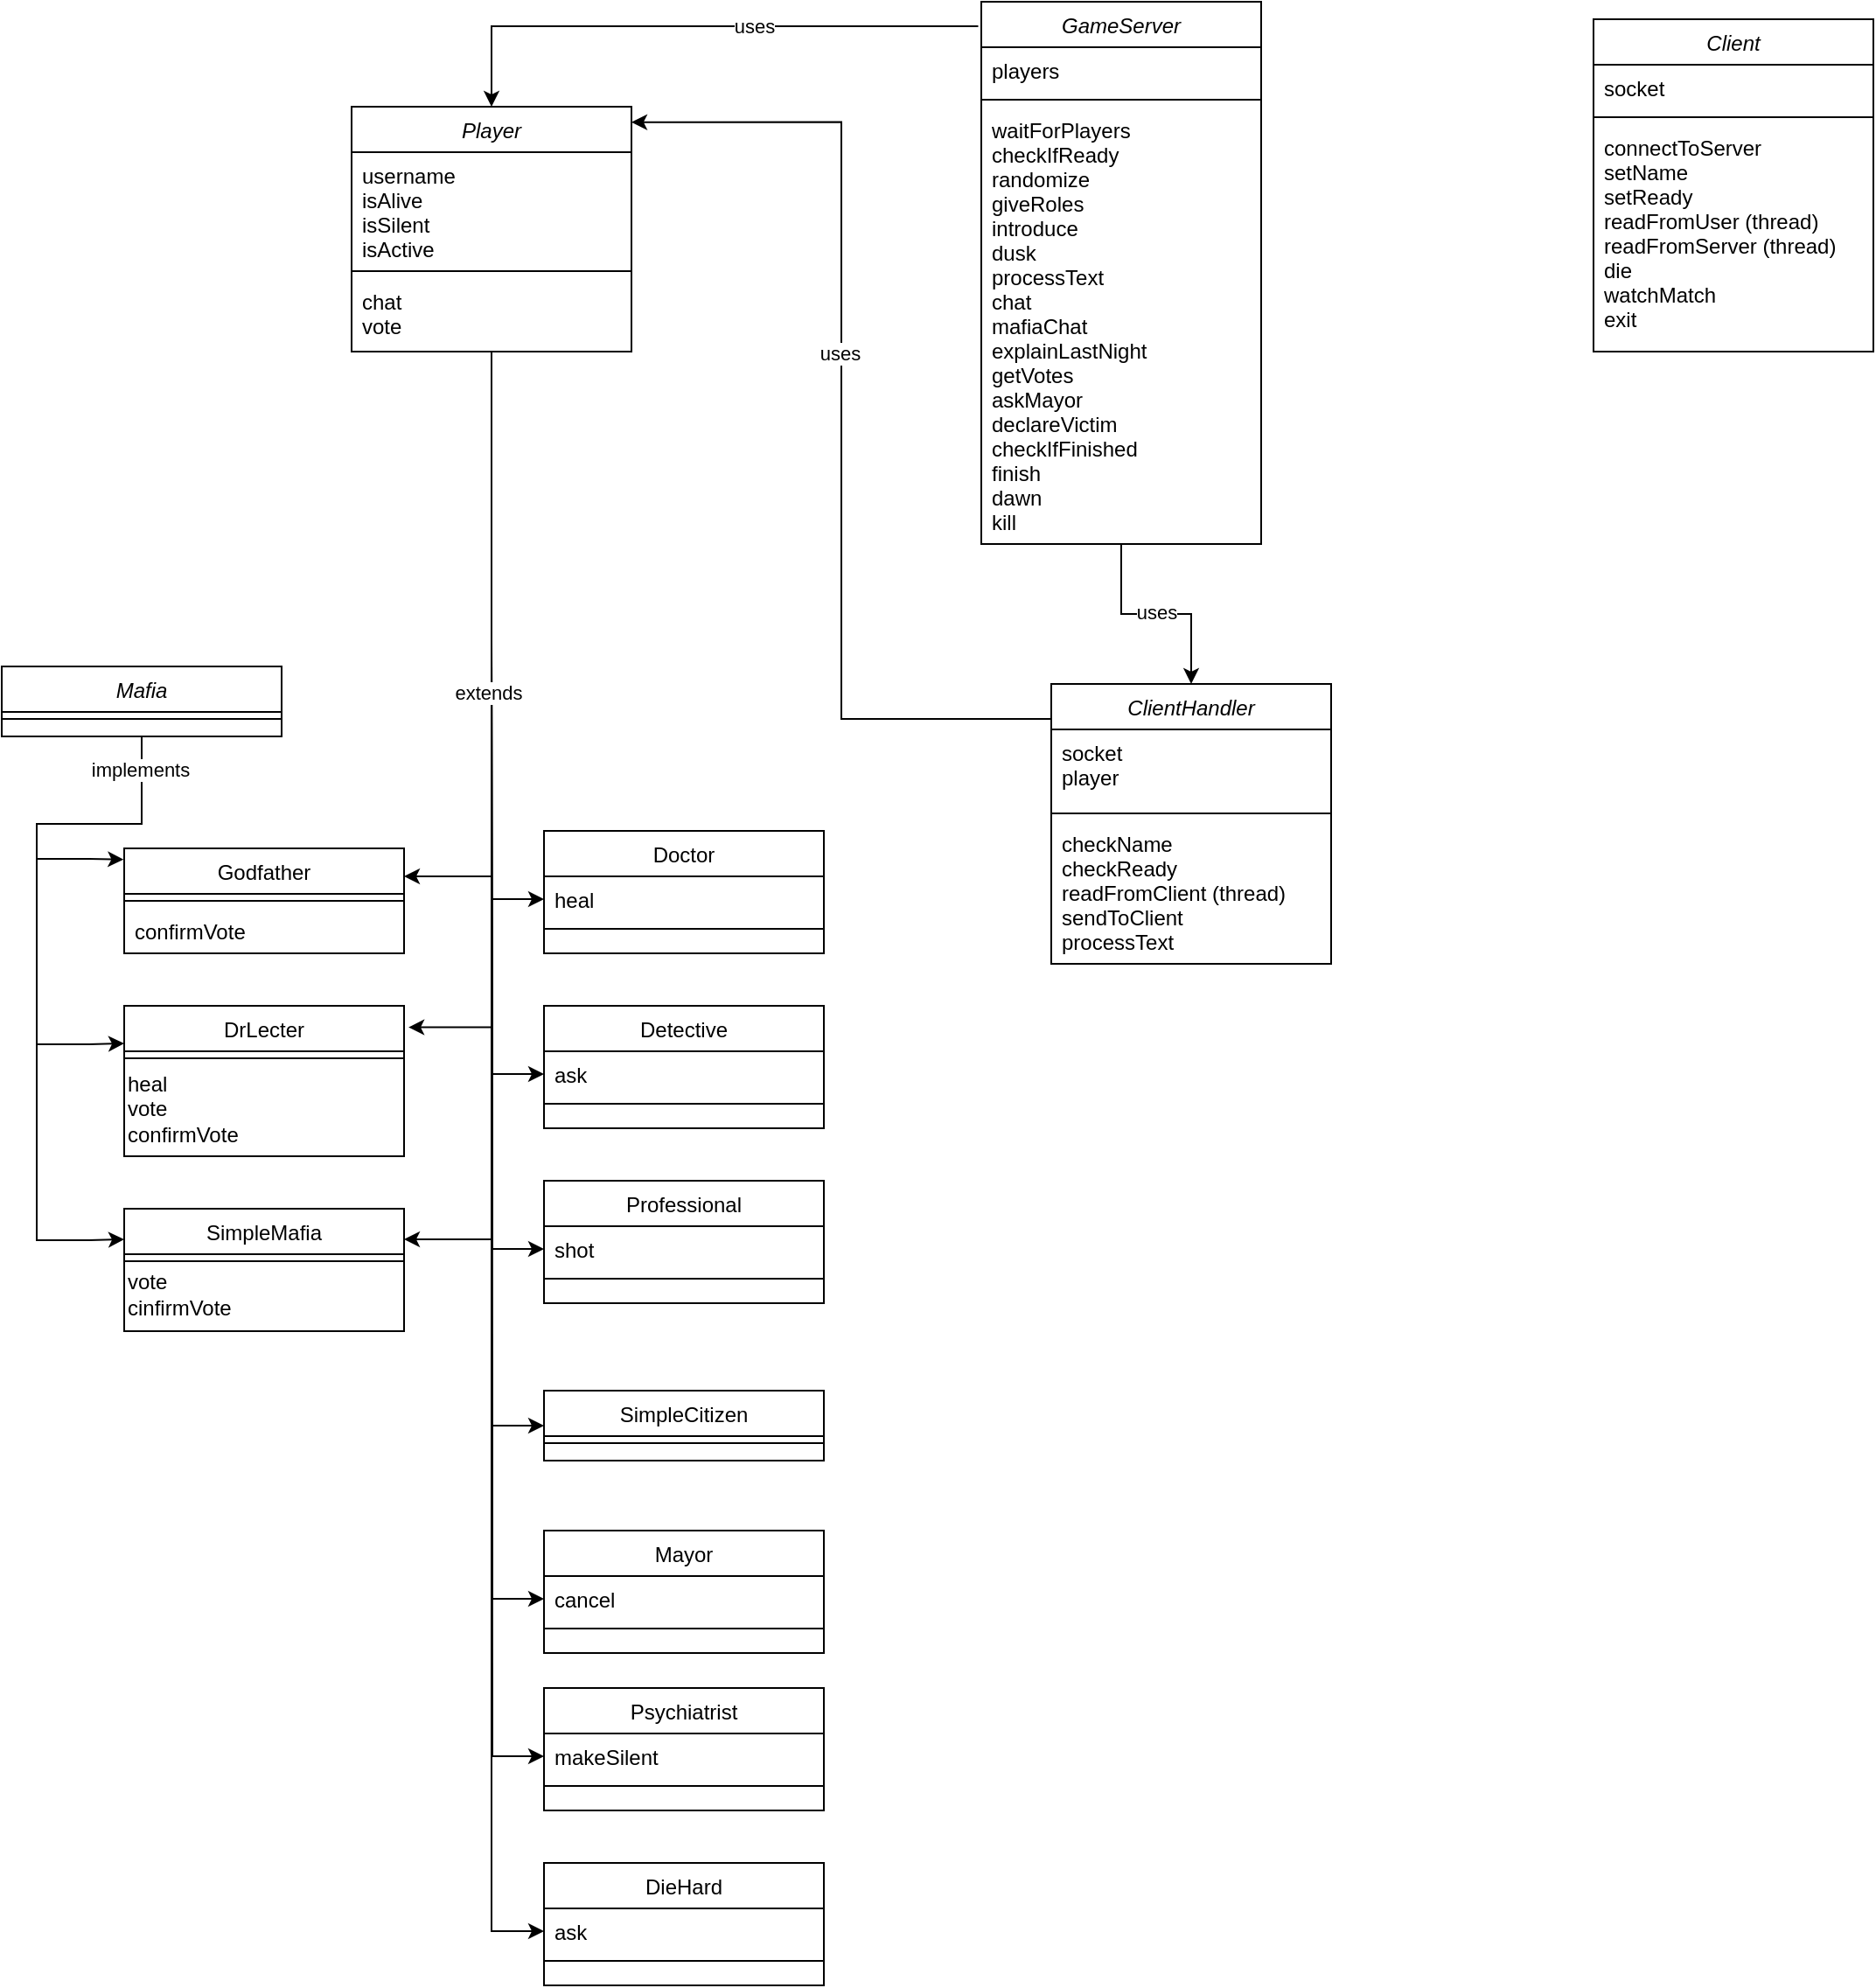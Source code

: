 <mxfile version="14.7.2" type="github">
  <diagram id="C5RBs43oDa-KdzZeNtuy" name="Page-1">
    <mxGraphModel dx="1483" dy="1950" grid="1" gridSize="10" guides="1" tooltips="1" connect="1" arrows="1" fold="1" page="1" pageScale="1" pageWidth="827" pageHeight="1169" math="0" shadow="0">
      <root>
        <mxCell id="WIyWlLk6GJQsqaUBKTNV-0" />
        <mxCell id="WIyWlLk6GJQsqaUBKTNV-1" parent="WIyWlLk6GJQsqaUBKTNV-0" />
        <mxCell id="zkfFHV4jXpPFQw0GAbJ--0" value="Player" style="swimlane;fontStyle=2;align=center;verticalAlign=top;childLayout=stackLayout;horizontal=1;startSize=26;horizontalStack=0;resizeParent=1;resizeLast=0;collapsible=1;marginBottom=0;rounded=0;shadow=0;strokeWidth=1;" parent="WIyWlLk6GJQsqaUBKTNV-1" vertex="1">
          <mxGeometry x="210" y="-1100" width="160" height="140" as="geometry">
            <mxRectangle x="230" y="140" width="160" height="26" as="alternateBounds" />
          </mxGeometry>
        </mxCell>
        <mxCell id="zkfFHV4jXpPFQw0GAbJ--1" value="username&#xa;isAlive&#xa;isSilent&#xa;isActive" style="text;align=left;verticalAlign=top;spacingLeft=4;spacingRight=4;overflow=hidden;rotatable=0;points=[[0,0.5],[1,0.5]];portConstraint=eastwest;" parent="zkfFHV4jXpPFQw0GAbJ--0" vertex="1">
          <mxGeometry y="26" width="160" height="64" as="geometry" />
        </mxCell>
        <mxCell id="zkfFHV4jXpPFQw0GAbJ--4" value="" style="line;html=1;strokeWidth=1;align=left;verticalAlign=middle;spacingTop=-1;spacingLeft=3;spacingRight=3;rotatable=0;labelPosition=right;points=[];portConstraint=eastwest;" parent="zkfFHV4jXpPFQw0GAbJ--0" vertex="1">
          <mxGeometry y="90" width="160" height="8" as="geometry" />
        </mxCell>
        <mxCell id="zkfFHV4jXpPFQw0GAbJ--5" value="chat&#xa;vote" style="text;align=left;verticalAlign=top;spacingLeft=4;spacingRight=4;overflow=hidden;rotatable=0;points=[[0,0.5],[1,0.5]];portConstraint=eastwest;" parent="zkfFHV4jXpPFQw0GAbJ--0" vertex="1">
          <mxGeometry y="98" width="160" height="42" as="geometry" />
        </mxCell>
        <mxCell id="zkfFHV4jXpPFQw0GAbJ--6" value="Godfather" style="swimlane;fontStyle=0;align=center;verticalAlign=top;childLayout=stackLayout;horizontal=1;startSize=26;horizontalStack=0;resizeParent=1;resizeLast=0;collapsible=1;marginBottom=0;rounded=0;shadow=0;strokeWidth=1;" parent="WIyWlLk6GJQsqaUBKTNV-1" vertex="1">
          <mxGeometry x="80" y="-676" width="160" height="60" as="geometry">
            <mxRectangle x="130" y="380" width="160" height="26" as="alternateBounds" />
          </mxGeometry>
        </mxCell>
        <mxCell id="zkfFHV4jXpPFQw0GAbJ--9" value="" style="line;html=1;strokeWidth=1;align=left;verticalAlign=middle;spacingTop=-1;spacingLeft=3;spacingRight=3;rotatable=0;labelPosition=right;points=[];portConstraint=eastwest;" parent="zkfFHV4jXpPFQw0GAbJ--6" vertex="1">
          <mxGeometry y="26" width="160" height="8" as="geometry" />
        </mxCell>
        <mxCell id="zkfFHV4jXpPFQw0GAbJ--10" value="confirmVote" style="text;align=left;verticalAlign=top;spacingLeft=4;spacingRight=4;overflow=hidden;rotatable=0;points=[[0,0.5],[1,0.5]];portConstraint=eastwest;fontStyle=0" parent="zkfFHV4jXpPFQw0GAbJ--6" vertex="1">
          <mxGeometry y="34" width="160" height="26" as="geometry" />
        </mxCell>
        <mxCell id="zkfFHV4jXpPFQw0GAbJ--13" value="DrLecter" style="swimlane;fontStyle=0;align=center;verticalAlign=top;childLayout=stackLayout;horizontal=1;startSize=26;horizontalStack=0;resizeParent=1;resizeLast=0;collapsible=1;marginBottom=0;rounded=0;shadow=0;strokeWidth=1;" parent="WIyWlLk6GJQsqaUBKTNV-1" vertex="1">
          <mxGeometry x="80" y="-586" width="160" height="86" as="geometry">
            <mxRectangle x="340" y="380" width="170" height="26" as="alternateBounds" />
          </mxGeometry>
        </mxCell>
        <mxCell id="zkfFHV4jXpPFQw0GAbJ--15" value="" style="line;html=1;strokeWidth=1;align=left;verticalAlign=middle;spacingTop=-1;spacingLeft=3;spacingRight=3;rotatable=0;labelPosition=right;points=[];portConstraint=eastwest;" parent="zkfFHV4jXpPFQw0GAbJ--13" vertex="1">
          <mxGeometry y="26" width="160" height="8" as="geometry" />
        </mxCell>
        <mxCell id="7OucncagDr8Fv_ZyMxwz-26" value="heal&lt;br&gt;vote&lt;br&gt;confirmVote" style="text;html=1;align=left;verticalAlign=middle;resizable=0;points=[];autosize=1;strokeColor=none;" vertex="1" parent="zkfFHV4jXpPFQw0GAbJ--13">
          <mxGeometry y="34" width="160" height="50" as="geometry" />
        </mxCell>
        <mxCell id="AbrMELwW6m5QaHb19Ji3-0" value="Doctor" style="swimlane;fontStyle=0;align=center;verticalAlign=top;childLayout=stackLayout;horizontal=1;startSize=26;horizontalStack=0;resizeParent=1;resizeLast=0;collapsible=1;marginBottom=0;rounded=0;shadow=0;strokeWidth=1;" parent="WIyWlLk6GJQsqaUBKTNV-1" vertex="1">
          <mxGeometry x="320" y="-686" width="160" height="70" as="geometry">
            <mxRectangle x="340" y="380" width="170" height="26" as="alternateBounds" />
          </mxGeometry>
        </mxCell>
        <mxCell id="AbrMELwW6m5QaHb19Ji3-1" value="heal" style="text;align=left;verticalAlign=top;spacingLeft=4;spacingRight=4;overflow=hidden;rotatable=0;points=[[0,0.5],[1,0.5]];portConstraint=eastwest;" parent="AbrMELwW6m5QaHb19Ji3-0" vertex="1">
          <mxGeometry y="26" width="160" height="26" as="geometry" />
        </mxCell>
        <mxCell id="AbrMELwW6m5QaHb19Ji3-2" value="" style="line;html=1;strokeWidth=1;align=left;verticalAlign=middle;spacingTop=-1;spacingLeft=3;spacingRight=3;rotatable=0;labelPosition=right;points=[];portConstraint=eastwest;" parent="AbrMELwW6m5QaHb19Ji3-0" vertex="1">
          <mxGeometry y="52" width="160" height="8" as="geometry" />
        </mxCell>
        <mxCell id="AbrMELwW6m5QaHb19Ji3-3" value="SimpleMafia" style="swimlane;fontStyle=0;align=center;verticalAlign=top;childLayout=stackLayout;horizontal=1;startSize=26;horizontalStack=0;resizeParent=1;resizeLast=0;collapsible=1;marginBottom=0;rounded=0;shadow=0;strokeWidth=1;" parent="WIyWlLk6GJQsqaUBKTNV-1" vertex="1">
          <mxGeometry x="80" y="-470" width="160" height="70" as="geometry">
            <mxRectangle x="340" y="380" width="170" height="26" as="alternateBounds" />
          </mxGeometry>
        </mxCell>
        <mxCell id="AbrMELwW6m5QaHb19Ji3-5" value="" style="line;html=1;strokeWidth=1;align=left;verticalAlign=middle;spacingTop=-1;spacingLeft=3;spacingRight=3;rotatable=0;labelPosition=right;points=[];portConstraint=eastwest;" parent="AbrMELwW6m5QaHb19Ji3-3" vertex="1">
          <mxGeometry y="26" width="160" height="8" as="geometry" />
        </mxCell>
        <mxCell id="7OucncagDr8Fv_ZyMxwz-28" value="vote&lt;br&gt;cinfirmVote" style="text;html=1;align=left;verticalAlign=middle;resizable=0;points=[];autosize=1;strokeColor=none;" vertex="1" parent="AbrMELwW6m5QaHb19Ji3-3">
          <mxGeometry y="34" width="160" height="30" as="geometry" />
        </mxCell>
        <mxCell id="AbrMELwW6m5QaHb19Ji3-6" value="Detective" style="swimlane;fontStyle=0;align=center;verticalAlign=top;childLayout=stackLayout;horizontal=1;startSize=26;horizontalStack=0;resizeParent=1;resizeLast=0;collapsible=1;marginBottom=0;rounded=0;shadow=0;strokeWidth=1;" parent="WIyWlLk6GJQsqaUBKTNV-1" vertex="1">
          <mxGeometry x="320" y="-586" width="160" height="70" as="geometry">
            <mxRectangle x="340" y="380" width="170" height="26" as="alternateBounds" />
          </mxGeometry>
        </mxCell>
        <mxCell id="AbrMELwW6m5QaHb19Ji3-7" value="ask" style="text;align=left;verticalAlign=top;spacingLeft=4;spacingRight=4;overflow=hidden;rotatable=0;points=[[0,0.5],[1,0.5]];portConstraint=eastwest;" parent="AbrMELwW6m5QaHb19Ji3-6" vertex="1">
          <mxGeometry y="26" width="160" height="26" as="geometry" />
        </mxCell>
        <mxCell id="AbrMELwW6m5QaHb19Ji3-8" value="" style="line;html=1;strokeWidth=1;align=left;verticalAlign=middle;spacingTop=-1;spacingLeft=3;spacingRight=3;rotatable=0;labelPosition=right;points=[];portConstraint=eastwest;" parent="AbrMELwW6m5QaHb19Ji3-6" vertex="1">
          <mxGeometry y="52" width="160" height="8" as="geometry" />
        </mxCell>
        <mxCell id="AbrMELwW6m5QaHb19Ji3-9" value="Professional" style="swimlane;fontStyle=0;align=center;verticalAlign=top;childLayout=stackLayout;horizontal=1;startSize=26;horizontalStack=0;resizeParent=1;resizeLast=0;collapsible=1;marginBottom=0;rounded=0;shadow=0;strokeWidth=1;" parent="WIyWlLk6GJQsqaUBKTNV-1" vertex="1">
          <mxGeometry x="320" y="-486" width="160" height="70" as="geometry">
            <mxRectangle x="340" y="380" width="170" height="26" as="alternateBounds" />
          </mxGeometry>
        </mxCell>
        <mxCell id="AbrMELwW6m5QaHb19Ji3-10" value="shot" style="text;align=left;verticalAlign=top;spacingLeft=4;spacingRight=4;overflow=hidden;rotatable=0;points=[[0,0.5],[1,0.5]];portConstraint=eastwest;" parent="AbrMELwW6m5QaHb19Ji3-9" vertex="1">
          <mxGeometry y="26" width="160" height="26" as="geometry" />
        </mxCell>
        <mxCell id="AbrMELwW6m5QaHb19Ji3-11" value="" style="line;html=1;strokeWidth=1;align=left;verticalAlign=middle;spacingTop=-1;spacingLeft=3;spacingRight=3;rotatable=0;labelPosition=right;points=[];portConstraint=eastwest;" parent="AbrMELwW6m5QaHb19Ji3-9" vertex="1">
          <mxGeometry y="52" width="160" height="8" as="geometry" />
        </mxCell>
        <mxCell id="AbrMELwW6m5QaHb19Ji3-12" value="SimpleCitizen" style="swimlane;fontStyle=0;align=center;verticalAlign=top;childLayout=stackLayout;horizontal=1;startSize=26;horizontalStack=0;resizeParent=1;resizeLast=0;collapsible=1;marginBottom=0;rounded=0;shadow=0;strokeWidth=1;" parent="WIyWlLk6GJQsqaUBKTNV-1" vertex="1">
          <mxGeometry x="320" y="-366" width="160" height="40" as="geometry">
            <mxRectangle x="340" y="380" width="170" height="26" as="alternateBounds" />
          </mxGeometry>
        </mxCell>
        <mxCell id="AbrMELwW6m5QaHb19Ji3-14" value="" style="line;html=1;strokeWidth=1;align=left;verticalAlign=middle;spacingTop=-1;spacingLeft=3;spacingRight=3;rotatable=0;labelPosition=right;points=[];portConstraint=eastwest;" parent="AbrMELwW6m5QaHb19Ji3-12" vertex="1">
          <mxGeometry y="26" width="160" height="8" as="geometry" />
        </mxCell>
        <mxCell id="AbrMELwW6m5QaHb19Ji3-15" value="Mayor" style="swimlane;fontStyle=0;align=center;verticalAlign=top;childLayout=stackLayout;horizontal=1;startSize=26;horizontalStack=0;resizeParent=1;resizeLast=0;collapsible=1;marginBottom=0;rounded=0;shadow=0;strokeWidth=1;" parent="WIyWlLk6GJQsqaUBKTNV-1" vertex="1">
          <mxGeometry x="320" y="-286" width="160" height="70" as="geometry">
            <mxRectangle x="340" y="380" width="170" height="26" as="alternateBounds" />
          </mxGeometry>
        </mxCell>
        <mxCell id="AbrMELwW6m5QaHb19Ji3-16" value="cancel" style="text;align=left;verticalAlign=top;spacingLeft=4;spacingRight=4;overflow=hidden;rotatable=0;points=[[0,0.5],[1,0.5]];portConstraint=eastwest;" parent="AbrMELwW6m5QaHb19Ji3-15" vertex="1">
          <mxGeometry y="26" width="160" height="26" as="geometry" />
        </mxCell>
        <mxCell id="AbrMELwW6m5QaHb19Ji3-17" value="" style="line;html=1;strokeWidth=1;align=left;verticalAlign=middle;spacingTop=-1;spacingLeft=3;spacingRight=3;rotatable=0;labelPosition=right;points=[];portConstraint=eastwest;" parent="AbrMELwW6m5QaHb19Ji3-15" vertex="1">
          <mxGeometry y="52" width="160" height="8" as="geometry" />
        </mxCell>
        <mxCell id="AbrMELwW6m5QaHb19Ji3-18" value="Psychiatrist" style="swimlane;fontStyle=0;align=center;verticalAlign=top;childLayout=stackLayout;horizontal=1;startSize=26;horizontalStack=0;resizeParent=1;resizeLast=0;collapsible=1;marginBottom=0;rounded=0;shadow=0;strokeWidth=1;" parent="WIyWlLk6GJQsqaUBKTNV-1" vertex="1">
          <mxGeometry x="320" y="-196" width="160" height="70" as="geometry">
            <mxRectangle x="340" y="380" width="170" height="26" as="alternateBounds" />
          </mxGeometry>
        </mxCell>
        <mxCell id="AbrMELwW6m5QaHb19Ji3-19" value="makeSilent" style="text;align=left;verticalAlign=top;spacingLeft=4;spacingRight=4;overflow=hidden;rotatable=0;points=[[0,0.5],[1,0.5]];portConstraint=eastwest;" parent="AbrMELwW6m5QaHb19Ji3-18" vertex="1">
          <mxGeometry y="26" width="160" height="26" as="geometry" />
        </mxCell>
        <mxCell id="AbrMELwW6m5QaHb19Ji3-20" value="" style="line;html=1;strokeWidth=1;align=left;verticalAlign=middle;spacingTop=-1;spacingLeft=3;spacingRight=3;rotatable=0;labelPosition=right;points=[];portConstraint=eastwest;" parent="AbrMELwW6m5QaHb19Ji3-18" vertex="1">
          <mxGeometry y="52" width="160" height="8" as="geometry" />
        </mxCell>
        <mxCell id="AbrMELwW6m5QaHb19Ji3-21" value="DieHard" style="swimlane;fontStyle=0;align=center;verticalAlign=top;childLayout=stackLayout;horizontal=1;startSize=26;horizontalStack=0;resizeParent=1;resizeLast=0;collapsible=1;marginBottom=0;rounded=0;shadow=0;strokeWidth=1;" parent="WIyWlLk6GJQsqaUBKTNV-1" vertex="1">
          <mxGeometry x="320" y="-96" width="160" height="70" as="geometry">
            <mxRectangle x="340" y="380" width="170" height="26" as="alternateBounds" />
          </mxGeometry>
        </mxCell>
        <mxCell id="AbrMELwW6m5QaHb19Ji3-22" value="ask" style="text;align=left;verticalAlign=top;spacingLeft=4;spacingRight=4;overflow=hidden;rotatable=0;points=[[0,0.5],[1,0.5]];portConstraint=eastwest;" parent="AbrMELwW6m5QaHb19Ji3-21" vertex="1">
          <mxGeometry y="26" width="160" height="26" as="geometry" />
        </mxCell>
        <mxCell id="AbrMELwW6m5QaHb19Ji3-23" value="" style="line;html=1;strokeWidth=1;align=left;verticalAlign=middle;spacingTop=-1;spacingLeft=3;spacingRight=3;rotatable=0;labelPosition=right;points=[];portConstraint=eastwest;" parent="AbrMELwW6m5QaHb19Ji3-21" vertex="1">
          <mxGeometry y="52" width="160" height="8" as="geometry" />
        </mxCell>
        <mxCell id="AbrMELwW6m5QaHb19Ji3-35" style="edgeStyle=orthogonalEdgeStyle;rounded=0;orthogonalLoop=1;jettySize=auto;html=1;" parent="WIyWlLk6GJQsqaUBKTNV-1" edge="1" target="AbrMELwW6m5QaHb19Ji3-1">
          <mxGeometry relative="1" as="geometry">
            <mxPoint x="290" y="-796" as="sourcePoint" />
            <Array as="points">
              <mxPoint x="290" y="-647" />
            </Array>
          </mxGeometry>
        </mxCell>
        <mxCell id="AbrMELwW6m5QaHb19Ji3-36" style="edgeStyle=orthogonalEdgeStyle;rounded=0;orthogonalLoop=1;jettySize=auto;html=1;entryX=0;entryY=0.5;entryDx=0;entryDy=0;" parent="WIyWlLk6GJQsqaUBKTNV-1" edge="1" target="AbrMELwW6m5QaHb19Ji3-7">
          <mxGeometry relative="1" as="geometry">
            <mxPoint x="290" y="-796" as="sourcePoint" />
          </mxGeometry>
        </mxCell>
        <mxCell id="AbrMELwW6m5QaHb19Ji3-37" style="edgeStyle=orthogonalEdgeStyle;rounded=0;orthogonalLoop=1;jettySize=auto;html=1;entryX=1.016;entryY=0.143;entryDx=0;entryDy=0;entryPerimeter=0;" parent="WIyWlLk6GJQsqaUBKTNV-1" edge="1" target="zkfFHV4jXpPFQw0GAbJ--13">
          <mxGeometry relative="1" as="geometry">
            <mxPoint x="240" y="-477" as="targetPoint" />
            <mxPoint x="290" y="-796" as="sourcePoint" />
            <Array as="points">
              <mxPoint x="290" y="-574" />
            </Array>
          </mxGeometry>
        </mxCell>
        <mxCell id="AbrMELwW6m5QaHb19Ji3-38" style="edgeStyle=orthogonalEdgeStyle;rounded=0;orthogonalLoop=1;jettySize=auto;html=1;entryX=0;entryY=0.5;entryDx=0;entryDy=0;" parent="WIyWlLk6GJQsqaUBKTNV-1" edge="1" target="AbrMELwW6m5QaHb19Ji3-10">
          <mxGeometry relative="1" as="geometry">
            <mxPoint x="290" y="-796" as="sourcePoint" />
          </mxGeometry>
        </mxCell>
        <mxCell id="AbrMELwW6m5QaHb19Ji3-39" style="edgeStyle=orthogonalEdgeStyle;rounded=0;orthogonalLoop=1;jettySize=auto;html=1;entryX=1;entryY=0.25;entryDx=0;entryDy=0;" parent="WIyWlLk6GJQsqaUBKTNV-1" edge="1" target="AbrMELwW6m5QaHb19Ji3-3">
          <mxGeometry relative="1" as="geometry">
            <mxPoint x="240" y="-371.0" as="targetPoint" />
            <mxPoint x="290" y="-796" as="sourcePoint" />
            <Array as="points">
              <mxPoint x="290" y="-452" />
            </Array>
          </mxGeometry>
        </mxCell>
        <mxCell id="AbrMELwW6m5QaHb19Ji3-40" style="edgeStyle=orthogonalEdgeStyle;rounded=0;orthogonalLoop=1;jettySize=auto;html=1;entryX=0;entryY=0.5;entryDx=0;entryDy=0;" parent="WIyWlLk6GJQsqaUBKTNV-1" edge="1" target="AbrMELwW6m5QaHb19Ji3-12">
          <mxGeometry relative="1" as="geometry">
            <mxPoint x="320" y="-347" as="targetPoint" />
            <mxPoint x="290" y="-796" as="sourcePoint" />
            <Array as="points">
              <mxPoint x="290" y="-346" />
            </Array>
          </mxGeometry>
        </mxCell>
        <mxCell id="AbrMELwW6m5QaHb19Ji3-41" style="edgeStyle=orthogonalEdgeStyle;rounded=0;orthogonalLoop=1;jettySize=auto;html=1;entryX=0;entryY=0.5;entryDx=0;entryDy=0;" parent="WIyWlLk6GJQsqaUBKTNV-1" edge="1" target="AbrMELwW6m5QaHb19Ji3-16">
          <mxGeometry relative="1" as="geometry">
            <mxPoint x="290" y="-796" as="sourcePoint" />
          </mxGeometry>
        </mxCell>
        <mxCell id="AbrMELwW6m5QaHb19Ji3-42" style="edgeStyle=orthogonalEdgeStyle;rounded=0;orthogonalLoop=1;jettySize=auto;html=1;entryX=0;entryY=0.5;entryDx=0;entryDy=0;" parent="WIyWlLk6GJQsqaUBKTNV-1" edge="1" target="AbrMELwW6m5QaHb19Ji3-19">
          <mxGeometry relative="1" as="geometry">
            <mxPoint x="290" y="-796" as="sourcePoint" />
          </mxGeometry>
        </mxCell>
        <mxCell id="AbrMELwW6m5QaHb19Ji3-43" style="edgeStyle=orthogonalEdgeStyle;rounded=0;orthogonalLoop=1;jettySize=auto;html=1;exitX=0.5;exitY=1;exitDx=0;exitDy=0;entryX=0;entryY=0.5;entryDx=0;entryDy=0;" parent="WIyWlLk6GJQsqaUBKTNV-1" source="zkfFHV4jXpPFQw0GAbJ--0" edge="1" target="AbrMELwW6m5QaHb19Ji3-22">
          <mxGeometry relative="1" as="geometry">
            <mxPoint x="290" y="-817.6" as="sourcePoint" />
          </mxGeometry>
        </mxCell>
        <mxCell id="AbrMELwW6m5QaHb19Ji3-44" style="edgeStyle=orthogonalEdgeStyle;rounded=0;orthogonalLoop=1;jettySize=auto;html=1;" parent="WIyWlLk6GJQsqaUBKTNV-1" edge="1">
          <mxGeometry relative="1" as="geometry">
            <mxPoint x="240" y="-660" as="targetPoint" />
            <mxPoint x="290" y="-796" as="sourcePoint" />
            <Array as="points">
              <mxPoint x="290" y="-660" />
            </Array>
          </mxGeometry>
        </mxCell>
        <mxCell id="7OucncagDr8Fv_ZyMxwz-7" value="extends" style="edgeLabel;html=1;align=center;verticalAlign=middle;resizable=0;points=[];" vertex="1" connectable="0" parent="AbrMELwW6m5QaHb19Ji3-44">
          <mxGeometry x="-0.669" y="-2" relative="1" as="geometry">
            <mxPoint as="offset" />
          </mxGeometry>
        </mxCell>
        <mxCell id="7OucncagDr8Fv_ZyMxwz-30" style="edgeStyle=orthogonalEdgeStyle;rounded=0;orthogonalLoop=1;jettySize=auto;html=1;entryX=0.5;entryY=0;entryDx=0;entryDy=0;exitX=-0.011;exitY=0.045;exitDx=0;exitDy=0;exitPerimeter=0;" edge="1" parent="WIyWlLk6GJQsqaUBKTNV-1" source="7OucncagDr8Fv_ZyMxwz-0" target="zkfFHV4jXpPFQw0GAbJ--0">
          <mxGeometry relative="1" as="geometry">
            <Array as="points">
              <mxPoint x="290" y="-1146" />
            </Array>
          </mxGeometry>
        </mxCell>
        <mxCell id="7OucncagDr8Fv_ZyMxwz-31" value="uses" style="edgeLabel;html=1;align=center;verticalAlign=middle;resizable=0;points=[];" vertex="1" connectable="0" parent="7OucncagDr8Fv_ZyMxwz-30">
          <mxGeometry x="-0.407" relative="1" as="geometry">
            <mxPoint x="-32" as="offset" />
          </mxGeometry>
        </mxCell>
        <mxCell id="7OucncagDr8Fv_ZyMxwz-36" style="edgeStyle=orthogonalEdgeStyle;rounded=0;orthogonalLoop=1;jettySize=auto;html=1;entryX=0.5;entryY=0;entryDx=0;entryDy=0;" edge="1" parent="WIyWlLk6GJQsqaUBKTNV-1" source="7OucncagDr8Fv_ZyMxwz-0" target="7OucncagDr8Fv_ZyMxwz-32">
          <mxGeometry relative="1" as="geometry" />
        </mxCell>
        <mxCell id="7OucncagDr8Fv_ZyMxwz-37" value="uses" style="edgeLabel;html=1;align=center;verticalAlign=middle;resizable=0;points=[];" vertex="1" connectable="0" parent="7OucncagDr8Fv_ZyMxwz-36">
          <mxGeometry x="-0.17" y="1" relative="1" as="geometry">
            <mxPoint x="10" as="offset" />
          </mxGeometry>
        </mxCell>
        <mxCell id="7OucncagDr8Fv_ZyMxwz-0" value="GameServer" style="swimlane;fontStyle=2;align=center;verticalAlign=top;childLayout=stackLayout;horizontal=1;startSize=26;horizontalStack=0;resizeParent=1;resizeLast=0;collapsible=1;marginBottom=0;rounded=0;shadow=0;strokeWidth=1;" vertex="1" parent="WIyWlLk6GJQsqaUBKTNV-1">
          <mxGeometry x="570" y="-1160" width="160" height="310" as="geometry">
            <mxRectangle x="230" y="140" width="160" height="26" as="alternateBounds" />
          </mxGeometry>
        </mxCell>
        <mxCell id="7OucncagDr8Fv_ZyMxwz-1" value="players" style="text;align=left;verticalAlign=top;spacingLeft=4;spacingRight=4;overflow=hidden;rotatable=0;points=[[0,0.5],[1,0.5]];portConstraint=eastwest;" vertex="1" parent="7OucncagDr8Fv_ZyMxwz-0">
          <mxGeometry y="26" width="160" height="26" as="geometry" />
        </mxCell>
        <mxCell id="7OucncagDr8Fv_ZyMxwz-4" value="" style="line;html=1;strokeWidth=1;align=left;verticalAlign=middle;spacingTop=-1;spacingLeft=3;spacingRight=3;rotatable=0;labelPosition=right;points=[];portConstraint=eastwest;" vertex="1" parent="7OucncagDr8Fv_ZyMxwz-0">
          <mxGeometry y="52" width="160" height="8" as="geometry" />
        </mxCell>
        <mxCell id="7OucncagDr8Fv_ZyMxwz-5" value="waitForPlayers&#xa;checkIfReady&#xa;randomize&#xa;giveRoles&#xa;introduce&#xa;dusk&#xa;processText&#xa;chat&#xa;mafiaChat&#xa;explainLastNight&#xa;getVotes&#xa;askMayor&#xa;declareVictim&#xa;checkIfFinished&#xa;finish&#xa;dawn&#xa;kill" style="text;align=left;verticalAlign=top;spacingLeft=4;spacingRight=4;overflow=hidden;rotatable=0;points=[[0,0.5],[1,0.5]];portConstraint=eastwest;" vertex="1" parent="7OucncagDr8Fv_ZyMxwz-0">
          <mxGeometry y="60" width="160" height="250" as="geometry" />
        </mxCell>
        <mxCell id="7OucncagDr8Fv_ZyMxwz-19" style="edgeStyle=orthogonalEdgeStyle;rounded=0;orthogonalLoop=1;jettySize=auto;html=1;entryX=-0.002;entryY=0.106;entryDx=0;entryDy=0;entryPerimeter=0;" edge="1" parent="WIyWlLk6GJQsqaUBKTNV-1" source="7OucncagDr8Fv_ZyMxwz-15" target="zkfFHV4jXpPFQw0GAbJ--6">
          <mxGeometry relative="1" as="geometry">
            <Array as="points">
              <mxPoint x="90" y="-690" />
              <mxPoint x="30" y="-690" />
              <mxPoint x="30" y="-670" />
              <mxPoint x="60" y="-670" />
            </Array>
          </mxGeometry>
        </mxCell>
        <mxCell id="7OucncagDr8Fv_ZyMxwz-20" style="edgeStyle=orthogonalEdgeStyle;rounded=0;orthogonalLoop=1;jettySize=auto;html=1;exitX=0.5;exitY=1;exitDx=0;exitDy=0;entryX=0;entryY=0.25;entryDx=0;entryDy=0;" edge="1" parent="WIyWlLk6GJQsqaUBKTNV-1" source="7OucncagDr8Fv_ZyMxwz-15" target="zkfFHV4jXpPFQw0GAbJ--13">
          <mxGeometry relative="1" as="geometry">
            <Array as="points">
              <mxPoint x="90" y="-690" />
              <mxPoint x="30" y="-690" />
              <mxPoint x="30" y="-564" />
              <mxPoint x="60" y="-564" />
            </Array>
          </mxGeometry>
        </mxCell>
        <mxCell id="7OucncagDr8Fv_ZyMxwz-25" style="edgeStyle=orthogonalEdgeStyle;rounded=0;orthogonalLoop=1;jettySize=auto;html=1;exitX=0.5;exitY=1;exitDx=0;exitDy=0;entryX=0;entryY=0.25;entryDx=0;entryDy=0;" edge="1" parent="WIyWlLk6GJQsqaUBKTNV-1" source="7OucncagDr8Fv_ZyMxwz-15" target="AbrMELwW6m5QaHb19Ji3-3">
          <mxGeometry relative="1" as="geometry">
            <Array as="points">
              <mxPoint x="90" y="-690" />
              <mxPoint x="30" y="-690" />
              <mxPoint x="30" y="-452" />
              <mxPoint x="60" y="-452" />
            </Array>
          </mxGeometry>
        </mxCell>
        <mxCell id="7OucncagDr8Fv_ZyMxwz-29" value="implements" style="edgeLabel;html=1;align=center;verticalAlign=middle;resizable=0;points=[];" vertex="1" connectable="0" parent="7OucncagDr8Fv_ZyMxwz-25">
          <mxGeometry x="-0.904" y="-1" relative="1" as="geometry">
            <mxPoint as="offset" />
          </mxGeometry>
        </mxCell>
        <mxCell id="7OucncagDr8Fv_ZyMxwz-15" value="Mafia" style="swimlane;fontStyle=2;align=center;verticalAlign=top;childLayout=stackLayout;horizontal=1;startSize=26;horizontalStack=0;resizeParent=1;resizeLast=0;collapsible=1;marginBottom=0;rounded=0;shadow=0;strokeWidth=1;" vertex="1" parent="WIyWlLk6GJQsqaUBKTNV-1">
          <mxGeometry x="10" y="-780" width="160" height="40" as="geometry">
            <mxRectangle x="230" y="140" width="160" height="26" as="alternateBounds" />
          </mxGeometry>
        </mxCell>
        <mxCell id="7OucncagDr8Fv_ZyMxwz-17" value="" style="line;html=1;strokeWidth=1;align=left;verticalAlign=middle;spacingTop=-1;spacingLeft=3;spacingRight=3;rotatable=0;labelPosition=right;points=[];portConstraint=eastwest;" vertex="1" parent="7OucncagDr8Fv_ZyMxwz-15">
          <mxGeometry y="26" width="160" height="8" as="geometry" />
        </mxCell>
        <mxCell id="7OucncagDr8Fv_ZyMxwz-40" style="edgeStyle=orthogonalEdgeStyle;rounded=0;orthogonalLoop=1;jettySize=auto;html=1;entryX=1;entryY=0.063;entryDx=0;entryDy=0;entryPerimeter=0;" edge="1" parent="WIyWlLk6GJQsqaUBKTNV-1" source="7OucncagDr8Fv_ZyMxwz-32" target="zkfFHV4jXpPFQw0GAbJ--0">
          <mxGeometry relative="1" as="geometry">
            <Array as="points">
              <mxPoint x="490" y="-750" />
              <mxPoint x="490" y="-1091" />
            </Array>
          </mxGeometry>
        </mxCell>
        <mxCell id="7OucncagDr8Fv_ZyMxwz-41" value="uses" style="edgeLabel;html=1;align=center;verticalAlign=middle;resizable=0;points=[];" vertex="1" connectable="0" parent="7OucncagDr8Fv_ZyMxwz-40">
          <mxGeometry x="0.134" y="1" relative="1" as="geometry">
            <mxPoint as="offset" />
          </mxGeometry>
        </mxCell>
        <mxCell id="7OucncagDr8Fv_ZyMxwz-32" value="ClientHandler" style="swimlane;fontStyle=2;align=center;verticalAlign=top;childLayout=stackLayout;horizontal=1;startSize=26;horizontalStack=0;resizeParent=1;resizeLast=0;collapsible=1;marginBottom=0;rounded=0;shadow=0;strokeWidth=1;" vertex="1" parent="WIyWlLk6GJQsqaUBKTNV-1">
          <mxGeometry x="610" y="-770" width="160" height="160" as="geometry">
            <mxRectangle x="230" y="140" width="160" height="26" as="alternateBounds" />
          </mxGeometry>
        </mxCell>
        <mxCell id="7OucncagDr8Fv_ZyMxwz-33" value="socket&#xa;player" style="text;align=left;verticalAlign=top;spacingLeft=4;spacingRight=4;overflow=hidden;rotatable=0;points=[[0,0.5],[1,0.5]];portConstraint=eastwest;" vertex="1" parent="7OucncagDr8Fv_ZyMxwz-32">
          <mxGeometry y="26" width="160" height="44" as="geometry" />
        </mxCell>
        <mxCell id="7OucncagDr8Fv_ZyMxwz-34" value="" style="line;html=1;strokeWidth=1;align=left;verticalAlign=middle;spacingTop=-1;spacingLeft=3;spacingRight=3;rotatable=0;labelPosition=right;points=[];portConstraint=eastwest;" vertex="1" parent="7OucncagDr8Fv_ZyMxwz-32">
          <mxGeometry y="70" width="160" height="8" as="geometry" />
        </mxCell>
        <mxCell id="7OucncagDr8Fv_ZyMxwz-35" value="checkName&#xa;checkReady&#xa;readFromClient (thread)&#xa;sendToClient&#xa;processText" style="text;align=left;verticalAlign=top;spacingLeft=4;spacingRight=4;overflow=hidden;rotatable=0;points=[[0,0.5],[1,0.5]];portConstraint=eastwest;" vertex="1" parent="7OucncagDr8Fv_ZyMxwz-32">
          <mxGeometry y="78" width="160" height="82" as="geometry" />
        </mxCell>
        <mxCell id="7OucncagDr8Fv_ZyMxwz-42" value="Client" style="swimlane;fontStyle=2;align=center;verticalAlign=top;childLayout=stackLayout;horizontal=1;startSize=26;horizontalStack=0;resizeParent=1;resizeLast=0;collapsible=1;marginBottom=0;rounded=0;shadow=0;strokeWidth=1;" vertex="1" parent="WIyWlLk6GJQsqaUBKTNV-1">
          <mxGeometry x="920" y="-1150" width="160" height="190" as="geometry">
            <mxRectangle x="230" y="140" width="160" height="26" as="alternateBounds" />
          </mxGeometry>
        </mxCell>
        <mxCell id="7OucncagDr8Fv_ZyMxwz-43" value="socket" style="text;align=left;verticalAlign=top;spacingLeft=4;spacingRight=4;overflow=hidden;rotatable=0;points=[[0,0.5],[1,0.5]];portConstraint=eastwest;" vertex="1" parent="7OucncagDr8Fv_ZyMxwz-42">
          <mxGeometry y="26" width="160" height="26" as="geometry" />
        </mxCell>
        <mxCell id="7OucncagDr8Fv_ZyMxwz-44" value="" style="line;html=1;strokeWidth=1;align=left;verticalAlign=middle;spacingTop=-1;spacingLeft=3;spacingRight=3;rotatable=0;labelPosition=right;points=[];portConstraint=eastwest;" vertex="1" parent="7OucncagDr8Fv_ZyMxwz-42">
          <mxGeometry y="52" width="160" height="8" as="geometry" />
        </mxCell>
        <mxCell id="7OucncagDr8Fv_ZyMxwz-45" value="connectToServer&#xa;setName&#xa;setReady&#xa;readFromUser (thread)&#xa;readFromServer (thread)&#xa;die&#xa;watchMatch&#xa;exit" style="text;align=left;verticalAlign=top;spacingLeft=4;spacingRight=4;overflow=hidden;rotatable=0;points=[[0,0.5],[1,0.5]];portConstraint=eastwest;" vertex="1" parent="7OucncagDr8Fv_ZyMxwz-42">
          <mxGeometry y="60" width="160" height="130" as="geometry" />
        </mxCell>
      </root>
    </mxGraphModel>
  </diagram>
</mxfile>
